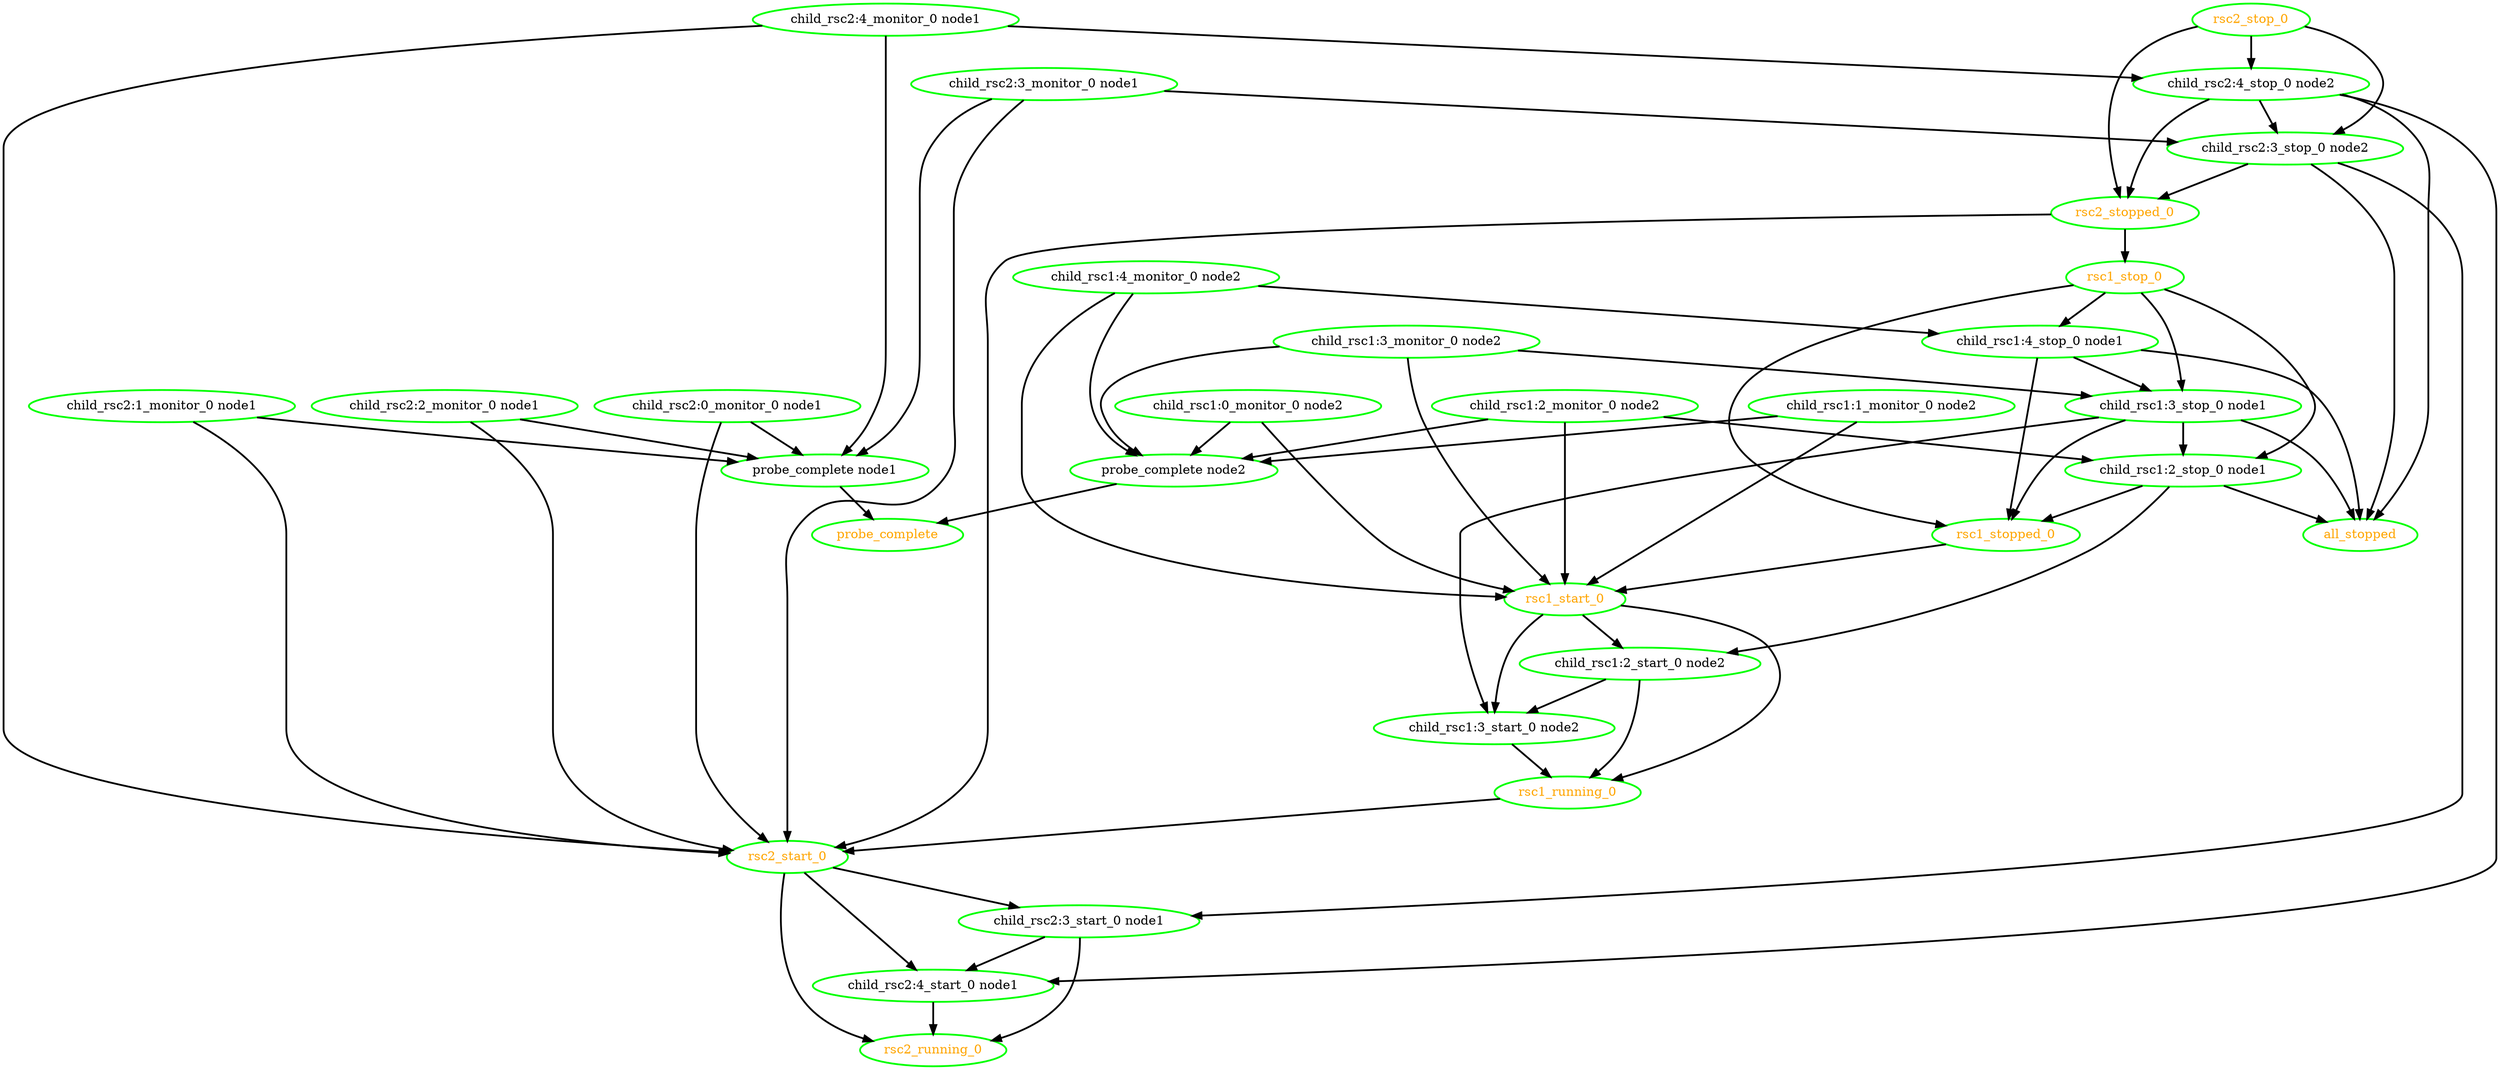  digraph "g" {
"all_stopped" [ style=bold color="green" fontcolor="orange" ]
"child_rsc1:0_monitor_0 node2" -> "probe_complete node2" [ style = bold]
"child_rsc1:0_monitor_0 node2" -> "rsc1_start_0" [ style = bold]
"child_rsc1:0_monitor_0 node2" [ style=bold color="green" fontcolor="black" ]
"child_rsc1:1_monitor_0 node2" -> "probe_complete node2" [ style = bold]
"child_rsc1:1_monitor_0 node2" -> "rsc1_start_0" [ style = bold]
"child_rsc1:1_monitor_0 node2" [ style=bold color="green" fontcolor="black" ]
"child_rsc1:2_monitor_0 node2" -> "child_rsc1:2_stop_0 node1" [ style = bold]
"child_rsc1:2_monitor_0 node2" -> "probe_complete node2" [ style = bold]
"child_rsc1:2_monitor_0 node2" -> "rsc1_start_0" [ style = bold]
"child_rsc1:2_monitor_0 node2" [ style=bold color="green" fontcolor="black" ]
"child_rsc1:2_start_0 node2" -> "child_rsc1:3_start_0 node2" [ style = bold]
"child_rsc1:2_start_0 node2" -> "rsc1_running_0" [ style = bold]
"child_rsc1:2_start_0 node2" [ style=bold color="green" fontcolor="black" ]
"child_rsc1:2_stop_0 node1" -> "all_stopped" [ style = bold]
"child_rsc1:2_stop_0 node1" -> "child_rsc1:2_start_0 node2" [ style = bold]
"child_rsc1:2_stop_0 node1" -> "rsc1_stopped_0" [ style = bold]
"child_rsc1:2_stop_0 node1" [ style=bold color="green" fontcolor="black" ]
"child_rsc1:3_monitor_0 node2" -> "child_rsc1:3_stop_0 node1" [ style = bold]
"child_rsc1:3_monitor_0 node2" -> "probe_complete node2" [ style = bold]
"child_rsc1:3_monitor_0 node2" -> "rsc1_start_0" [ style = bold]
"child_rsc1:3_monitor_0 node2" [ style=bold color="green" fontcolor="black" ]
"child_rsc1:3_start_0 node2" -> "rsc1_running_0" [ style = bold]
"child_rsc1:3_start_0 node2" [ style=bold color="green" fontcolor="black" ]
"child_rsc1:3_stop_0 node1" -> "all_stopped" [ style = bold]
"child_rsc1:3_stop_0 node1" -> "child_rsc1:2_stop_0 node1" [ style = bold]
"child_rsc1:3_stop_0 node1" -> "child_rsc1:3_start_0 node2" [ style = bold]
"child_rsc1:3_stop_0 node1" -> "rsc1_stopped_0" [ style = bold]
"child_rsc1:3_stop_0 node1" [ style=bold color="green" fontcolor="black" ]
"child_rsc1:4_monitor_0 node2" -> "child_rsc1:4_stop_0 node1" [ style = bold]
"child_rsc1:4_monitor_0 node2" -> "probe_complete node2" [ style = bold]
"child_rsc1:4_monitor_0 node2" -> "rsc1_start_0" [ style = bold]
"child_rsc1:4_monitor_0 node2" [ style=bold color="green" fontcolor="black" ]
"child_rsc1:4_stop_0 node1" -> "all_stopped" [ style = bold]
"child_rsc1:4_stop_0 node1" -> "child_rsc1:3_stop_0 node1" [ style = bold]
"child_rsc1:4_stop_0 node1" -> "rsc1_stopped_0" [ style = bold]
"child_rsc1:4_stop_0 node1" [ style=bold color="green" fontcolor="black" ]
"child_rsc2:0_monitor_0 node1" -> "probe_complete node1" [ style = bold]
"child_rsc2:0_monitor_0 node1" -> "rsc2_start_0" [ style = bold]
"child_rsc2:0_monitor_0 node1" [ style=bold color="green" fontcolor="black" ]
"child_rsc2:1_monitor_0 node1" -> "probe_complete node1" [ style = bold]
"child_rsc2:1_monitor_0 node1" -> "rsc2_start_0" [ style = bold]
"child_rsc2:1_monitor_0 node1" [ style=bold color="green" fontcolor="black" ]
"child_rsc2:2_monitor_0 node1" -> "probe_complete node1" [ style = bold]
"child_rsc2:2_monitor_0 node1" -> "rsc2_start_0" [ style = bold]
"child_rsc2:2_monitor_0 node1" [ style=bold color="green" fontcolor="black" ]
"child_rsc2:3_monitor_0 node1" -> "child_rsc2:3_stop_0 node2" [ style = bold]
"child_rsc2:3_monitor_0 node1" -> "probe_complete node1" [ style = bold]
"child_rsc2:3_monitor_0 node1" -> "rsc2_start_0" [ style = bold]
"child_rsc2:3_monitor_0 node1" [ style=bold color="green" fontcolor="black" ]
"child_rsc2:3_start_0 node1" -> "child_rsc2:4_start_0 node1" [ style = bold]
"child_rsc2:3_start_0 node1" -> "rsc2_running_0" [ style = bold]
"child_rsc2:3_start_0 node1" [ style=bold color="green" fontcolor="black" ]
"child_rsc2:3_stop_0 node2" -> "all_stopped" [ style = bold]
"child_rsc2:3_stop_0 node2" -> "child_rsc2:3_start_0 node1" [ style = bold]
"child_rsc2:3_stop_0 node2" -> "rsc2_stopped_0" [ style = bold]
"child_rsc2:3_stop_0 node2" [ style=bold color="green" fontcolor="black" ]
"child_rsc2:4_monitor_0 node1" -> "child_rsc2:4_stop_0 node2" [ style = bold]
"child_rsc2:4_monitor_0 node1" -> "probe_complete node1" [ style = bold]
"child_rsc2:4_monitor_0 node1" -> "rsc2_start_0" [ style = bold]
"child_rsc2:4_monitor_0 node1" [ style=bold color="green" fontcolor="black" ]
"child_rsc2:4_start_0 node1" -> "rsc2_running_0" [ style = bold]
"child_rsc2:4_start_0 node1" [ style=bold color="green" fontcolor="black" ]
"child_rsc2:4_stop_0 node2" -> "all_stopped" [ style = bold]
"child_rsc2:4_stop_0 node2" -> "child_rsc2:3_stop_0 node2" [ style = bold]
"child_rsc2:4_stop_0 node2" -> "child_rsc2:4_start_0 node1" [ style = bold]
"child_rsc2:4_stop_0 node2" -> "rsc2_stopped_0" [ style = bold]
"child_rsc2:4_stop_0 node2" [ style=bold color="green" fontcolor="black" ]
"probe_complete node1" -> "probe_complete" [ style = bold]
"probe_complete node1" [ style=bold color="green" fontcolor="black" ]
"probe_complete node2" -> "probe_complete" [ style = bold]
"probe_complete node2" [ style=bold color="green" fontcolor="black" ]
"probe_complete" [ style=bold color="green" fontcolor="orange" ]
"rsc1_running_0" -> "rsc2_start_0" [ style = bold]
"rsc1_running_0" [ style=bold color="green" fontcolor="orange" ]
"rsc1_start_0" -> "child_rsc1:2_start_0 node2" [ style = bold]
"rsc1_start_0" -> "child_rsc1:3_start_0 node2" [ style = bold]
"rsc1_start_0" -> "rsc1_running_0" [ style = bold]
"rsc1_start_0" [ style=bold color="green" fontcolor="orange" ]
"rsc1_stop_0" -> "child_rsc1:2_stop_0 node1" [ style = bold]
"rsc1_stop_0" -> "child_rsc1:3_stop_0 node1" [ style = bold]
"rsc1_stop_0" -> "child_rsc1:4_stop_0 node1" [ style = bold]
"rsc1_stop_0" -> "rsc1_stopped_0" [ style = bold]
"rsc1_stop_0" [ style=bold color="green" fontcolor="orange" ]
"rsc1_stopped_0" -> "rsc1_start_0" [ style = bold]
"rsc1_stopped_0" [ style=bold color="green" fontcolor="orange" ]
"rsc2_running_0" [ style=bold color="green" fontcolor="orange" ]
"rsc2_start_0" -> "child_rsc2:3_start_0 node1" [ style = bold]
"rsc2_start_0" -> "child_rsc2:4_start_0 node1" [ style = bold]
"rsc2_start_0" -> "rsc2_running_0" [ style = bold]
"rsc2_start_0" [ style=bold color="green" fontcolor="orange" ]
"rsc2_stop_0" -> "child_rsc2:3_stop_0 node2" [ style = bold]
"rsc2_stop_0" -> "child_rsc2:4_stop_0 node2" [ style = bold]
"rsc2_stop_0" -> "rsc2_stopped_0" [ style = bold]
"rsc2_stop_0" [ style=bold color="green" fontcolor="orange" ]
"rsc2_stopped_0" -> "rsc1_stop_0" [ style = bold]
"rsc2_stopped_0" -> "rsc2_start_0" [ style = bold]
"rsc2_stopped_0" [ style=bold color="green" fontcolor="orange" ]
}
